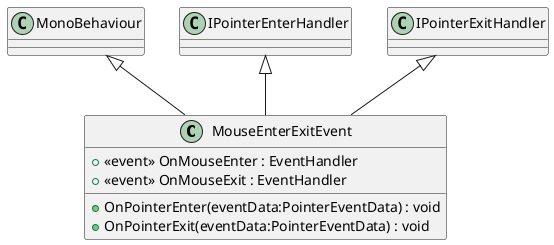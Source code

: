 @startuml
class MouseEnterExitEvent {
    +  <<event>> OnMouseEnter : EventHandler 
    +  <<event>> OnMouseExit : EventHandler 
    + OnPointerEnter(eventData:PointerEventData) : void
    + OnPointerExit(eventData:PointerEventData) : void
}
MonoBehaviour <|-- MouseEnterExitEvent
IPointerEnterHandler <|-- MouseEnterExitEvent
IPointerExitHandler <|-- MouseEnterExitEvent
@enduml
